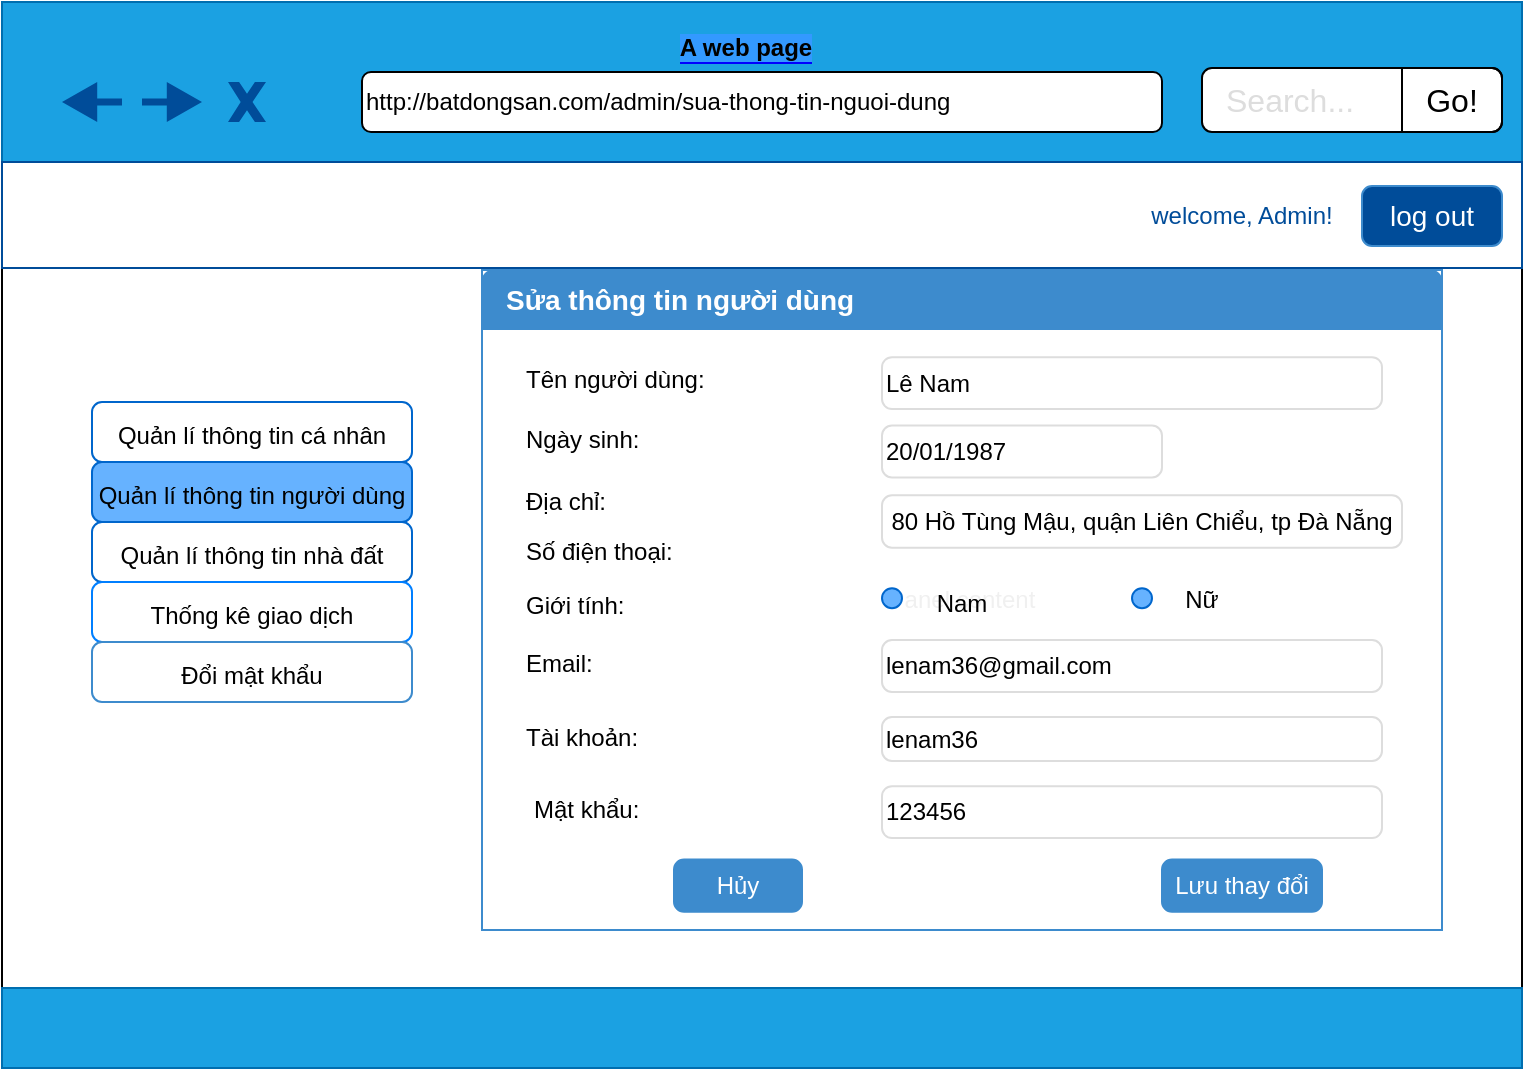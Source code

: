 <mxfile version="12.0.2" type="github" pages="1"><diagram id="NH0De1h8tEdP9LOJbd18" name="Page-1"><mxGraphModel dx="976" dy="483" grid="1" gridSize="10" guides="1" tooltips="1" connect="1" arrows="1" fold="1" page="1" pageScale="1" pageWidth="827" pageHeight="1169" math="0" shadow="0"><root><mxCell id="0"/><mxCell id="1" parent="0"/><mxCell id="H4DDcBMJjKnxO3FUkKOn-1" value="" style="rounded=0;whiteSpace=wrap;html=1;fillColor=#FFFFFF;" parent="1" vertex="1"><mxGeometry y="28" width="760" height="532" as="geometry"/></mxCell><mxCell id="H4DDcBMJjKnxO3FUkKOn-5" value="" style="rounded=0;whiteSpace=wrap;html=1;fillColor=#1ba1e2;strokeColor=#006EAF;fontColor=#ffffff;" parent="1" vertex="1"><mxGeometry y="27" width="760" height="80" as="geometry"/></mxCell><mxCell id="H4DDcBMJjKnxO3FUkKOn-6" value="" style="rounded=0;whiteSpace=wrap;html=1;fillColor=#1ba1e2;strokeColor=#006EAF;fontColor=#ffffff;" parent="1" vertex="1"><mxGeometry y="520" width="760" height="40" as="geometry"/></mxCell><mxCell id="H4DDcBMJjKnxO3FUkKOn-8" value="&lt;span style=&quot;white-space: normal&quot;&gt;http://batdongsan.com/admin/sua-thong-tin-nguoi-dung&lt;/span&gt;" style="rounded=1;whiteSpace=wrap;html=1;align=left;" parent="1" vertex="1"><mxGeometry x="180" y="62" width="400" height="30" as="geometry"/></mxCell><mxCell id="H4DDcBMJjKnxO3FUkKOn-29" value="Search..." style="html=1;shadow=0;shape=mxgraph.bootstrap.rrect;fillColor=#ffffff;rSize=5;strokeColor=#000000;align=left;spacingLeft=10;fontSize=16;fontColor=#dddddd;whiteSpace=wrap;" parent="1" vertex="1"><mxGeometry x="600" y="60" width="150" height="32" as="geometry"/></mxCell><mxCell id="H4DDcBMJjKnxO3FUkKOn-30" value="Go!" style="html=1;shadow=0;dashed=0;shape=mxgraph.bootstrap.rightButton;rSize=5;strokeColor=#000000;fillColor=none;fontSize=16;whiteSpace=wrap;resizeHeight=1;" parent="H4DDcBMJjKnxO3FUkKOn-29" vertex="1"><mxGeometry x="1" width="50" height="32" relative="1" as="geometry"><mxPoint x="-50" as="offset"/></mxGeometry></mxCell><mxCell id="H4DDcBMJjKnxO3FUkKOn-37" value="" style="verticalLabelPosition=bottom;verticalAlign=top;html=1;shape=mxgraph.basic.x;strokeColor=none;fillColor=#004C99;fontColor=#ffffff;" parent="1" vertex="1"><mxGeometry x="113" y="67" width="19" height="20" as="geometry"/></mxCell><mxCell id="H4DDcBMJjKnxO3FUkKOn-39" value="" style="shape=image;html=1;verticalAlign=top;verticalLabelPosition=bottom;labelBackgroundColor=#ffffff;imageAspect=0;aspect=fixed;image=https://cdn0.iconfinder.com/data/icons/my-house-1/512/09-house-128.png;fillColor=#0000FF;" parent="1" vertex="1"><mxGeometry x="140" y="62" width="30" height="30" as="geometry"/></mxCell><mxCell id="H4DDcBMJjKnxO3FUkKOn-49" value="" style="html=1;shadow=0;dashed=0;align=center;verticalAlign=middle;shape=mxgraph.arrows2.arrow;dy=0.82;dx=17.6;flipH=1;notch=0;labelBackgroundColor=#0000ff;fillColor=#004C99;strokeColor=none;" parent="1" vertex="1"><mxGeometry x="30" y="67" width="30" height="20" as="geometry"/></mxCell><mxCell id="H4DDcBMJjKnxO3FUkKOn-53" value="" style="html=1;shadow=0;dashed=0;align=center;verticalAlign=middle;shape=mxgraph.arrows2.arrow;dy=0.82;dx=17.6;flipH=1;notch=0;labelBackgroundColor=#0000ff;fillColor=#004C99;strokeColor=none;rotation=180;" parent="1" vertex="1"><mxGeometry x="70" y="67" width="30" height="20" as="geometry"/></mxCell><mxCell id="H4DDcBMJjKnxO3FUkKOn-56" value="&lt;b style=&quot;background-color: rgb(51 , 153 , 255)&quot;&gt;A web page&lt;/b&gt;" style="text;html=1;align=center;verticalAlign=middle;whiteSpace=wrap;rounded=0;labelBackgroundColor=#0000ff;" parent="1" vertex="1"><mxGeometry x="327" y="40" width="90" height="20" as="geometry"/></mxCell><mxCell id="cFiAQLyp_G1X_QWSbdbf-6" value="" style="rounded=0;whiteSpace=wrap;html=1;strokeColor=#004C99;" parent="1" vertex="1"><mxGeometry y="107" width="760" height="53" as="geometry"/></mxCell><mxCell id="cFiAQLyp_G1X_QWSbdbf-7" value="log out" style="html=1;shadow=0;dashed=0;shape=mxgraph.bootstrap.rrect;rSize=5;fillColor=#004C99;align=center;strokeColor=#3D8BCD;fontColor=#ffffff;fontSize=14;whiteSpace=wrap;" parent="1" vertex="1"><mxGeometry x="680" y="119" width="70" height="30" as="geometry"/></mxCell><mxCell id="cFiAQLyp_G1X_QWSbdbf-8" value="&lt;font color=&quot;#004c99&quot;&gt;welcome, Admin!&lt;/font&gt;" style="text;html=1;strokeColor=none;fillColor=#FFFFFF;align=center;verticalAlign=middle;whiteSpace=wrap;rounded=0;" parent="1" vertex="1"><mxGeometry x="570" y="124" width="100" height="20" as="geometry"/></mxCell><mxCell id="cFiAQLyp_G1X_QWSbdbf-10" value="Panel content" style="text;html=1;strokeColor=#3D8BCD;fillColor=#ffffff;align=center;verticalAlign=middle;whiteSpace=wrap;rounded=0;shadow=0;dashed=0;fontFamily=Helvetica;fontSize=12;fontColor=#f0f0f0;" parent="1" vertex="1"><mxGeometry x="240" y="161" width="480" height="330" as="geometry"/></mxCell><mxCell id="cFiAQLyp_G1X_QWSbdbf-11" value="Sửa thông tin người dùng" style="html=1;shadow=0;dashed=0;shape=mxgraph.bootstrap.topButton;rSize=5;strokeColor=none;fillColor=#3D8BCD;fontColor=#ffffff;fontSize=14;fontStyle=1;align=left;spacingLeft=10;whiteSpace=wrap;resizeWidth=1;" parent="cFiAQLyp_G1X_QWSbdbf-10" vertex="1"><mxGeometry width="480.0" height="30" relative="1" as="geometry"/></mxCell><mxCell id="TJicubymbdmFiXvqGzna-4" value="Tên người dùng:" style="text;html=1;strokeColor=none;fillColor=none;align=left;verticalAlign=middle;whiteSpace=wrap;rounded=0;" parent="cFiAQLyp_G1X_QWSbdbf-10" vertex="1"><mxGeometry x="20" y="43.607" width="120" height="23.571" as="geometry"/></mxCell><mxCell id="TJicubymbdmFiXvqGzna-5" value="Ngày sinh:&lt;span style=&quot;font-family: &amp;#34;helvetica&amp;#34; , &amp;#34;arial&amp;#34; , sans-serif ; font-size: 0px ; white-space: nowrap&quot;&gt;%3CmxGraphModel%3E%3Croot%3E%3CmxCell%20id%3D%220%22%2F%3E%3CmxCell%20id%3D%221%22%20parent%3D%220%22%2F%3E%3CmxCell%20id%3D%222%22%20value%3D%22T%C3%AAn%20th%C3%A0nh%20vi%C3%AAn%3A%22%20style%3D%22text%3Bhtml%3D1%3BstrokeColor%3Dnone%3BfillColor%3Dnone%3Balign%3Dcenter%3BverticalAlign%3Dmiddle%3BwhiteSpace%3Dwrap%3Brounded%3D0%3B%22%20vertex%3D%221%22%20parent%3D%221%22%3E%3CmxGeometry%20x%3D%22252%22%20y%3D%22217%22%20width%3D%22120%22%20height%3D%2220%22%20as%3D%22geometry%22%2F%3E%3C%2FmxCell%3E%3C%2Froot%3E%3C%2FmxGraphModel%3E&lt;/span&gt;&lt;span style=&quot;font-family: &amp;#34;helvetica&amp;#34; , &amp;#34;arial&amp;#34; , sans-serif ; font-size: 0px ; white-space: nowrap&quot;&gt;%3CmxGraphModel%3E%3Croot%3E%3CmxCell%20id%3D%220%22%2F%3E%3CmxCell%20id%3D%221%22%20parent%3D%220%22%2F%3E%3CmxCell%20id%3D%222%22%20value%3D%22T%C3%AAn%20th%C3%A0nh%20vi%C3%AAn%3A%22%20style%3D%22text%3Bhtml%3D1%3BstrokeColor%3Dnone%3BfillColor%3Dnone%3Balign%3Dcenter%3BverticalAlign%3Dmiddle%3BwhiteSpace%3Dwrap%3Brounded%3D0%3B%22%20vertex%3D%221%22%20parent%3D%221%22%3E%3CmxGeometry%20x%3D%22252%22%20y%3D%22217%22%20width%3D%22120%22%20height%3D%2220%22%20as%3D%22geometry%22%2F%3E%3C%2FmxCell%3E%3C%2Froot%3E%3C%2FmxGraphModel%3E&lt;/span&gt;" style="text;html=1;strokeColor=none;fillColor=none;align=left;verticalAlign=middle;whiteSpace=wrap;rounded=0;" parent="cFiAQLyp_G1X_QWSbdbf-10" vertex="1"><mxGeometry x="20" y="73.071" width="120" height="23.571" as="geometry"/></mxCell><mxCell id="TJicubymbdmFiXvqGzna-6" value="Địa chỉ:" style="text;html=1;strokeColor=none;fillColor=none;align=left;verticalAlign=middle;whiteSpace=wrap;rounded=0;" parent="cFiAQLyp_G1X_QWSbdbf-10" vertex="1"><mxGeometry x="20" y="103.552" width="130" height="23.897" as="geometry"/></mxCell><mxCell id="TJicubymbdmFiXvqGzna-8" value="Số điện thoại:" style="text;html=1;strokeColor=none;fillColor=none;align=left;verticalAlign=middle;whiteSpace=wrap;rounded=0;" parent="cFiAQLyp_G1X_QWSbdbf-10" vertex="1"><mxGeometry x="20" y="128.586" width="110" height="23.897" as="geometry"/></mxCell><mxCell id="TJicubymbdmFiXvqGzna-9" value="Giới tính:" style="text;html=1;strokeColor=none;fillColor=none;align=left;verticalAlign=middle;whiteSpace=wrap;rounded=0;" parent="cFiAQLyp_G1X_QWSbdbf-10" vertex="1"><mxGeometry x="20" y="155.897" width="112" height="23.897" as="geometry"/></mxCell><mxCell id="TJicubymbdmFiXvqGzna-10" value="Email:" style="text;html=1;strokeColor=none;fillColor=none;align=left;verticalAlign=middle;whiteSpace=wrap;rounded=0;" parent="cFiAQLyp_G1X_QWSbdbf-10" vertex="1"><mxGeometry x="20" y="185.483" width="112" height="23.897" as="geometry"/></mxCell><mxCell id="TJicubymbdmFiXvqGzna-11" value="Tài khoản:" style="text;html=1;strokeColor=none;fillColor=none;align=left;verticalAlign=middle;whiteSpace=wrap;rounded=0;" parent="cFiAQLyp_G1X_QWSbdbf-10" vertex="1"><mxGeometry x="20" y="221.897" width="110" height="23.897" as="geometry"/></mxCell><mxCell id="TJicubymbdmFiXvqGzna-12" value="Mật khẩu:" style="text;html=1;strokeColor=none;fillColor=none;align=left;verticalAlign=middle;whiteSpace=wrap;rounded=0;" parent="cFiAQLyp_G1X_QWSbdbf-10" vertex="1"><mxGeometry x="24" y="258.31" width="112" height="23.897" as="geometry"/></mxCell><mxCell id="TJicubymbdmFiXvqGzna-13" value="Lê Nam" style="html=1;shadow=0;dashed=0;shape=mxgraph.bootstrap.rrect;rSize=5;strokeColor=#dddddd;fillColor=#ffffff;align=left;fontSize=12;whiteSpace=wrap;" parent="cFiAQLyp_G1X_QWSbdbf-10" vertex="1"><mxGeometry x="200" y="43.607" width="250" height="25.929" as="geometry"/></mxCell><mxCell id="TJicubymbdmFiXvqGzna-14" value="20/01/1987" style="html=1;shadow=0;dashed=0;shape=mxgraph.bootstrap.rrect;rSize=5;strokeColor=#dddddd;fillColor=#ffffff;align=left;fontSize=12;whiteSpace=wrap;" parent="cFiAQLyp_G1X_QWSbdbf-10" vertex="1"><mxGeometry x="200" y="77.786" width="140" height="25.929" as="geometry"/></mxCell><mxCell id="TJicubymbdmFiXvqGzna-16" value="" style="shape=image;html=1;verticalAlign=top;verticalLabelPosition=bottom;labelBackgroundColor=#ffffff;imageAspect=0;aspect=fixed;image=https://cdn4.iconfinder.com/data/icons/universal-7/614/16_-_Calendar-128.png;fillColor=#66B2FF;" parent="cFiAQLyp_G1X_QWSbdbf-10" vertex="1"><mxGeometry x="347" y="77.786" width="26" height="26" as="geometry"/></mxCell><mxCell id="TJicubymbdmFiXvqGzna-20" value="80 Hồ Tùng Mậu, quận Liên Chiểu, tp Đà Nẵng" style="html=1;shadow=0;dashed=0;shape=mxgraph.bootstrap.rrect;rSize=5;strokeColor=#dddddd;fillColor=#ffffff;align=center;fontSize=12;whiteSpace=wrap;" parent="cFiAQLyp_G1X_QWSbdbf-10" vertex="1"><mxGeometry x="200" y="112.655" width="260" height="26.172" as="geometry"/></mxCell><mxCell id="TJicubymbdmFiXvqGzna-21" value="" style="ellipse;whiteSpace=wrap;html=1;aspect=fixed;fillColor=#66B2FF;strokeColor=#0066CC;" parent="cFiAQLyp_G1X_QWSbdbf-10" vertex="1"><mxGeometry x="200" y="159.107" width="10" height="10" as="geometry"/></mxCell><mxCell id="TJicubymbdmFiXvqGzna-22" value="" style="ellipse;whiteSpace=wrap;html=1;aspect=fixed;fillColor=#66B2FF;strokeColor=#0066CC;" parent="cFiAQLyp_G1X_QWSbdbf-10" vertex="1"><mxGeometry x="325" y="159.107" width="10" height="10" as="geometry"/></mxCell><mxCell id="TJicubymbdmFiXvqGzna-23" value="Nam&lt;span style=&quot;font-family: &amp;#34;helvetica&amp;#34; , &amp;#34;arial&amp;#34; , sans-serif ; font-size: 0px ; white-space: nowrap&quot;&gt;%3CmxGraphModel%3E%3Croot%3E%3CmxCell%20id%3D%220%22%2F%3E%3CmxCell%20id%3D%221%22%20parent%3D%220%22%2F%3E%3CmxCell%20id%3D%222%22%20value%3D%22%22%20style%3D%22ellipse%3BwhiteSpace%3Dwrap%3Bhtml%3D1%3Baspect%3Dfixed%3BfillColor%3D%2366B2FF%3BstrokeColor%3D%230066CC%3B%22%20vertex%3D%221%22%20parent%3D%221%22%3E%3CmxGeometry%20x%3D%22440%22%20y%3D%22315%22%20width%3D%2210%22%20height%3D%2210%22%20as%3D%22geometry%22%2F%3E%3C%2FmxCell%3E%3C%2Froot%3E%3C%2FmxGraphModel%3E&lt;/span&gt;" style="text;html=1;strokeColor=none;fillColor=none;align=center;verticalAlign=middle;whiteSpace=wrap;rounded=0;" parent="cFiAQLyp_G1X_QWSbdbf-10" vertex="1"><mxGeometry x="220" y="155.571" width="40" height="23.571" as="geometry"/></mxCell><mxCell id="TJicubymbdmFiXvqGzna-24" value="Nữ&lt;span style=&quot;font-family: &amp;#34;helvetica&amp;#34; , &amp;#34;arial&amp;#34; , sans-serif ; font-size: 0px ; white-space: nowrap&quot;&gt;%3CmxGraphModel%3E%3Croot%3E%3CmxCell%20id%3D%220%22%2F%3E%3CmxCell%20id%3D%221%22%20parent%3D%220%22%2F%3E%3CmxCell%20id%3D%222%22%20value%3D%22%22%20style%3D%22ellipse%3BwhiteSpace%3Dwrap%3Bhtml%3D1%3Baspect%3Dfixed%3BfillColor%3D%2366B2FF%3BstrokeColor%3D%230066CC%3B%22%20vertex%3D%221%22%20parent%3D%221%22%3E%3CmxGeometry%20x%3D%22440%22%20y%3D%22315%22%20width%3D%2210%22%20height%3D%2210%22%20as%3D%22geometry%22%2F%3E%3C%2FmxCell%3E%3C%2Froot%3E%3C%2FmxGraphModel%3E&lt;/span&gt;" style="text;html=1;strokeColor=none;fillColor=none;align=center;verticalAlign=middle;whiteSpace=wrap;rounded=0;" parent="cFiAQLyp_G1X_QWSbdbf-10" vertex="1"><mxGeometry x="340" y="153.214" width="40" height="23.571" as="geometry"/></mxCell><mxCell id="TJicubymbdmFiXvqGzna-29" value="lenam36@gmail.com" style="html=1;shadow=0;dashed=0;shape=mxgraph.bootstrap.rrect;rSize=5;strokeColor=#dddddd;fillColor=#ffffff;align=left;fontSize=12;whiteSpace=wrap;" parent="cFiAQLyp_G1X_QWSbdbf-10" vertex="1"><mxGeometry x="200" y="185.036" width="250" height="25.929" as="geometry"/></mxCell><mxCell id="TJicubymbdmFiXvqGzna-31" value="123456" style="html=1;shadow=0;dashed=0;shape=mxgraph.bootstrap.rrect;rSize=5;strokeColor=#dddddd;fillColor=#ffffff;align=left;fontSize=12;whiteSpace=wrap;" parent="cFiAQLyp_G1X_QWSbdbf-10" vertex="1"><mxGeometry x="200" y="258.107" width="250" height="25.929" as="geometry"/></mxCell><mxCell id="TJicubymbdmFiXvqGzna-32" value="Hủy" style="html=1;shadow=0;dashed=0;shape=mxgraph.bootstrap.rrect;rSize=5;fillColor=#3D8BCD;align=center;strokeColor=#3D8BCD;fontColor=#ffffff;fontSize=12;whiteSpace=wrap;" parent="cFiAQLyp_G1X_QWSbdbf-10" vertex="1"><mxGeometry x="96" y="294.724" width="64" height="26.172" as="geometry"/></mxCell><mxCell id="TJicubymbdmFiXvqGzna-33" value="Lưu thay đổi" style="html=1;shadow=0;dashed=0;shape=mxgraph.bootstrap.rrect;rSize=5;fillColor=#3D8BCD;align=center;strokeColor=#3D8BCD;fontColor=#ffffff;fontSize=12;whiteSpace=wrap;" parent="cFiAQLyp_G1X_QWSbdbf-10" vertex="1"><mxGeometry x="340" y="294.724" width="80" height="26.172" as="geometry"/></mxCell><mxCell id="6NtRQZqY0L_buCPkxZ3Z-6" value="&lt;font style=&quot;font-size: 12px&quot;&gt;Quản lí thông tin cá nhân&lt;/font&gt;" style="html=1;shadow=0;dashed=0;shape=mxgraph.bootstrap.rrect;rSize=5;strokeColor=#0066CC;fillColor=#ffffff;align=center;fontSize=16;whiteSpace=wrap;" parent="1" vertex="1"><mxGeometry x="45" y="227" width="160" height="30" as="geometry"/></mxCell><mxCell id="6NtRQZqY0L_buCPkxZ3Z-7" value="&lt;span style=&quot;white-space: normal&quot;&gt;&lt;font style=&quot;font-size: 12px&quot;&gt;Quản lí thông tin người dùng&lt;/font&gt;&lt;/span&gt;" style="html=1;shadow=0;dashed=0;shape=mxgraph.bootstrap.rrect;rSize=5;strokeColor=#0066CC;fillColor=#66B2FF;align=center;fontSize=16;whiteSpace=wrap;" parent="1" vertex="1"><mxGeometry x="45" y="257" width="160" height="30" as="geometry"/></mxCell><mxCell id="6NtRQZqY0L_buCPkxZ3Z-8" value="&lt;span style=&quot;font-size: 12px&quot;&gt;Quản lí thông tin nhà đất&lt;/span&gt;" style="html=1;shadow=0;dashed=0;shape=mxgraph.bootstrap.rrect;rSize=5;strokeColor=#0066CC;fillColor=#ffffff;align=center;fontSize=16;whiteSpace=wrap;" parent="1" vertex="1"><mxGeometry x="45" y="287" width="160" height="30" as="geometry"/></mxCell><mxCell id="6NtRQZqY0L_buCPkxZ3Z-9" value="&lt;span style=&quot;font-size: 12px&quot;&gt;Thống kê giao dịch&lt;/span&gt;" style="html=1;shadow=0;dashed=0;shape=mxgraph.bootstrap.rrect;rSize=5;strokeColor=#007FFF;fillColor=#ffffff;align=center;fontSize=16;whiteSpace=wrap;" parent="1" vertex="1"><mxGeometry x="45" y="317" width="160" height="30" as="geometry"/></mxCell><mxCell id="6NtRQZqY0L_buCPkxZ3Z-10" value="&lt;font style=&quot;font-size: 12px&quot;&gt;Đổi mật khẩu&lt;/font&gt;" style="html=1;shadow=0;dashed=0;shape=mxgraph.bootstrap.rrect;rSize=5;strokeColor=#3D8BCD;fillColor=#FFFFFF;align=center;fontSize=16;whiteSpace=wrap;" parent="1" vertex="1"><mxGeometry x="45" y="347" width="160" height="30" as="geometry"/></mxCell><mxCell id="TJicubymbdmFiXvqGzna-30" value="lenam36" style="html=1;shadow=0;dashed=0;shape=mxgraph.bootstrap.rrect;rSize=5;strokeColor=#dddddd;fillColor=#ffffff;align=left;fontSize=12;whiteSpace=wrap;" parent="1" vertex="1"><mxGeometry x="440" y="384.5" width="250" height="22" as="geometry"/></mxCell></root></mxGraphModel></diagram></mxfile>